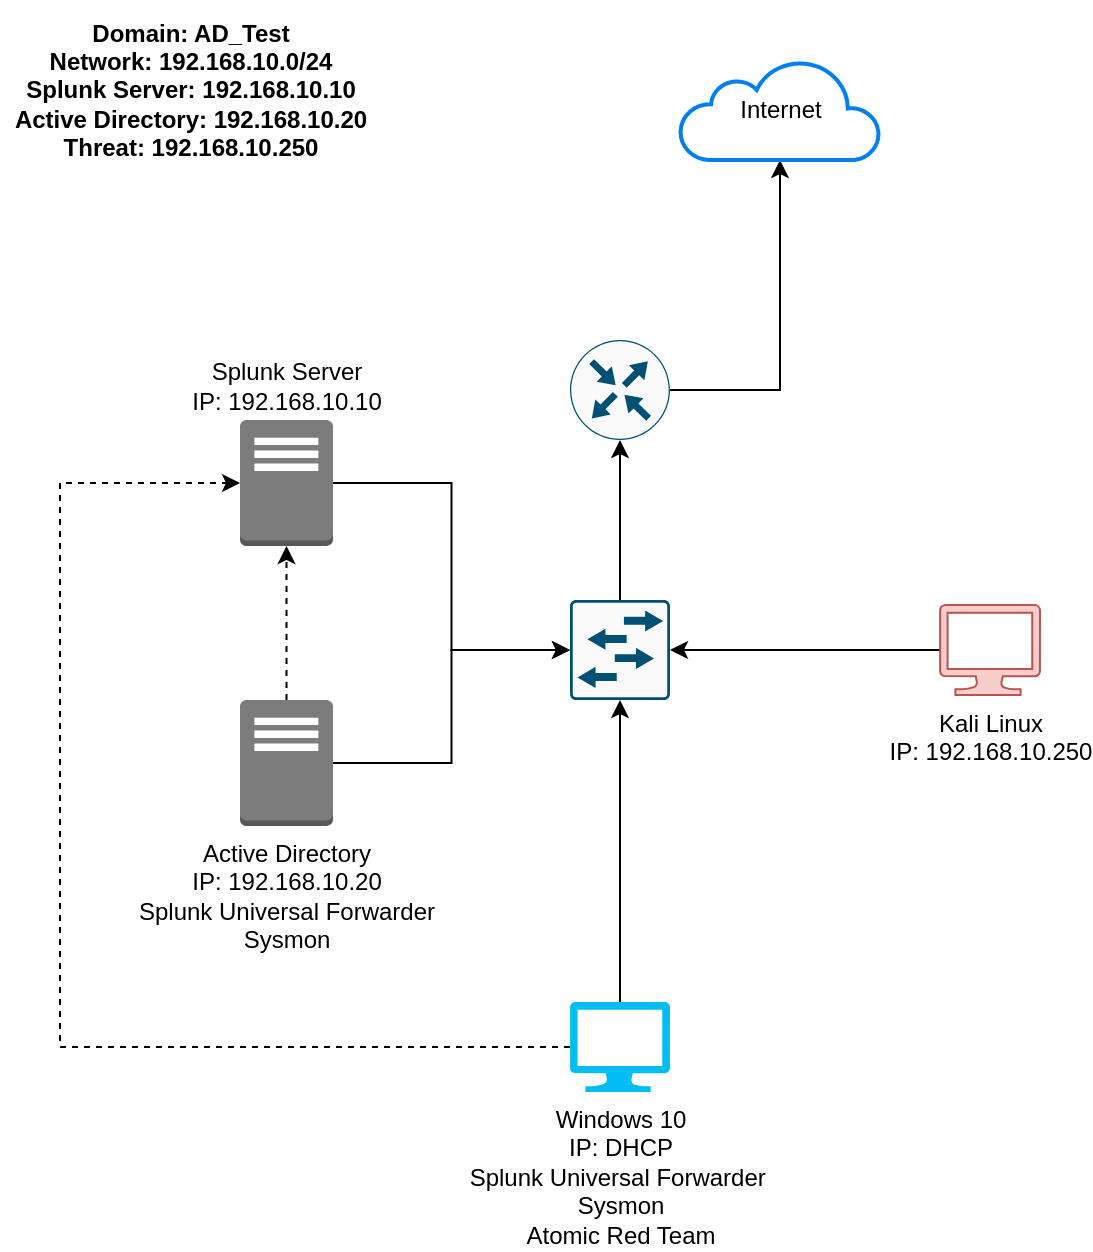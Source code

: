 <mxfile version="24.2.0" type="github">
  <diagram name="Page-1" id="yde_nknyFZTs89ERzuP-">
    <mxGraphModel dx="1194" dy="708" grid="1" gridSize="10" guides="1" tooltips="1" connect="1" arrows="1" fold="1" page="1" pageScale="1" pageWidth="850" pageHeight="1100" math="0" shadow="0">
      <root>
        <mxCell id="0" />
        <mxCell id="1" parent="0" />
        <mxCell id="0aeEW_j48yzcu3fb-fOq-13" value="" style="edgeStyle=orthogonalEdgeStyle;rounded=0;orthogonalLoop=1;jettySize=auto;html=1;entryX=0;entryY=0.5;entryDx=0;entryDy=0;entryPerimeter=0;" edge="1" parent="1" source="0aeEW_j48yzcu3fb-fOq-1" target="0aeEW_j48yzcu3fb-fOq-5">
          <mxGeometry relative="1" as="geometry">
            <mxPoint x="319.75" y="291.5" as="targetPoint" />
          </mxGeometry>
        </mxCell>
        <mxCell id="0aeEW_j48yzcu3fb-fOq-1" value="Splunk Server&lt;div&gt;IP: 192.168.10.10&lt;/div&gt;" style="outlineConnect=0;dashed=0;verticalLabelPosition=top;verticalAlign=bottom;align=center;html=1;shape=mxgraph.aws3.traditional_server;fillColor=#7D7C7C;gradientColor=none;labelPosition=center;" vertex="1" parent="1">
          <mxGeometry x="210" y="260" width="46.5" height="63" as="geometry" />
        </mxCell>
        <mxCell id="0aeEW_j48yzcu3fb-fOq-14" value="" style="edgeStyle=orthogonalEdgeStyle;rounded=0;orthogonalLoop=1;jettySize=auto;html=1;" edge="1" parent="1" source="0aeEW_j48yzcu3fb-fOq-2" target="0aeEW_j48yzcu3fb-fOq-5">
          <mxGeometry relative="1" as="geometry" />
        </mxCell>
        <mxCell id="0aeEW_j48yzcu3fb-fOq-21" value="" style="edgeStyle=orthogonalEdgeStyle;rounded=0;orthogonalLoop=1;jettySize=auto;html=1;dashed=1;" edge="1" parent="1" source="0aeEW_j48yzcu3fb-fOq-2" target="0aeEW_j48yzcu3fb-fOq-1">
          <mxGeometry relative="1" as="geometry" />
        </mxCell>
        <mxCell id="0aeEW_j48yzcu3fb-fOq-2" value="Active Directory&lt;div&gt;IP: 192.168.10.20&lt;/div&gt;&lt;div&gt;Splunk Universal Forwarder&lt;/div&gt;&lt;div&gt;Sysmon&lt;/div&gt;&lt;div&gt;&lt;br&gt;&lt;/div&gt;" style="outlineConnect=0;dashed=0;verticalLabelPosition=bottom;verticalAlign=top;align=center;html=1;shape=mxgraph.aws3.traditional_server;fillColor=#7D7C7C;gradientColor=none;" vertex="1" parent="1">
          <mxGeometry x="210" y="400" width="46.5" height="63" as="geometry" />
        </mxCell>
        <mxCell id="0aeEW_j48yzcu3fb-fOq-9" value="" style="edgeStyle=orthogonalEdgeStyle;rounded=0;orthogonalLoop=1;jettySize=auto;html=1;entryX=0.5;entryY=1;entryDx=0;entryDy=0;entryPerimeter=0;" edge="1" parent="1" source="0aeEW_j48yzcu3fb-fOq-3" target="0aeEW_j48yzcu3fb-fOq-5">
          <mxGeometry relative="1" as="geometry" />
        </mxCell>
        <mxCell id="0aeEW_j48yzcu3fb-fOq-20" value="" style="edgeStyle=orthogonalEdgeStyle;rounded=0;orthogonalLoop=1;jettySize=auto;html=1;entryX=0;entryY=0.5;entryDx=0;entryDy=0;entryPerimeter=0;dashed=1;" edge="1" parent="1" source="0aeEW_j48yzcu3fb-fOq-3" target="0aeEW_j48yzcu3fb-fOq-1">
          <mxGeometry relative="1" as="geometry">
            <mxPoint x="310" y="527.5" as="targetPoint" />
            <Array as="points">
              <mxPoint x="120" y="573" />
              <mxPoint x="120" y="292" />
            </Array>
          </mxGeometry>
        </mxCell>
        <mxCell id="0aeEW_j48yzcu3fb-fOq-3" value="Windows 10&lt;div&gt;IP: DHCP&lt;/div&gt;&lt;div&gt;Splunk Universal Forwarder&amp;nbsp;&lt;/div&gt;&lt;div&gt;Sysmon&lt;/div&gt;&lt;div&gt;Atomic Red Team&lt;/div&gt;" style="verticalLabelPosition=bottom;html=1;verticalAlign=top;align=center;strokeColor=none;fillColor=#00BEF2;shape=mxgraph.azure.computer;pointerEvents=1;" vertex="1" parent="1">
          <mxGeometry x="375" y="551" width="50" height="45" as="geometry" />
        </mxCell>
        <mxCell id="0aeEW_j48yzcu3fb-fOq-11" value="" style="edgeStyle=orthogonalEdgeStyle;rounded=0;orthogonalLoop=1;jettySize=auto;html=1;entryX=1;entryY=0.5;entryDx=0;entryDy=0;entryPerimeter=0;" edge="1" parent="1" source="0aeEW_j48yzcu3fb-fOq-4" target="0aeEW_j48yzcu3fb-fOq-5">
          <mxGeometry relative="1" as="geometry">
            <mxPoint x="480" y="375" as="targetPoint" />
          </mxGeometry>
        </mxCell>
        <mxCell id="0aeEW_j48yzcu3fb-fOq-4" value="Kali Linux&lt;div&gt;IP: 192.168.10.250&lt;/div&gt;" style="verticalLabelPosition=bottom;html=1;verticalAlign=top;align=center;strokeColor=#b85450;fillColor=#f8cecc;shape=mxgraph.azure.computer;pointerEvents=1;" vertex="1" parent="1">
          <mxGeometry x="560" y="352.5" width="50" height="45" as="geometry" />
        </mxCell>
        <mxCell id="0aeEW_j48yzcu3fb-fOq-15" value="" style="edgeStyle=orthogonalEdgeStyle;rounded=0;orthogonalLoop=1;jettySize=auto;html=1;" edge="1" parent="1" source="0aeEW_j48yzcu3fb-fOq-5" target="0aeEW_j48yzcu3fb-fOq-7">
          <mxGeometry relative="1" as="geometry" />
        </mxCell>
        <mxCell id="0aeEW_j48yzcu3fb-fOq-5" value="" style="sketch=0;points=[[0.015,0.015,0],[0.985,0.015,0],[0.985,0.985,0],[0.015,0.985,0],[0.25,0,0],[0.5,0,0],[0.75,0,0],[1,0.25,0],[1,0.5,0],[1,0.75,0],[0.75,1,0],[0.5,1,0],[0.25,1,0],[0,0.75,0],[0,0.5,0],[0,0.25,0]];verticalLabelPosition=bottom;html=1;verticalAlign=top;aspect=fixed;align=center;pointerEvents=1;shape=mxgraph.cisco19.rect;prIcon=l2_switch;fillColor=#FAFAFA;strokeColor=#005073;" vertex="1" parent="1">
          <mxGeometry x="375" y="350" width="50" height="50" as="geometry" />
        </mxCell>
        <mxCell id="0aeEW_j48yzcu3fb-fOq-17" value="" style="edgeStyle=orthogonalEdgeStyle;rounded=0;orthogonalLoop=1;jettySize=auto;html=1;" edge="1" parent="1" source="0aeEW_j48yzcu3fb-fOq-7" target="0aeEW_j48yzcu3fb-fOq-8">
          <mxGeometry relative="1" as="geometry">
            <mxPoint x="400" y="155" as="targetPoint" />
          </mxGeometry>
        </mxCell>
        <mxCell id="0aeEW_j48yzcu3fb-fOq-7" value="" style="sketch=0;points=[[0.5,0,0],[1,0.5,0],[0.5,1,0],[0,0.5,0],[0.145,0.145,0],[0.856,0.145,0],[0.855,0.856,0],[0.145,0.855,0]];verticalLabelPosition=bottom;html=1;verticalAlign=top;aspect=fixed;align=center;pointerEvents=1;shape=mxgraph.cisco19.rect;prIcon=router;fillColor=#FAFAFA;strokeColor=#005073;" vertex="1" parent="1">
          <mxGeometry x="375" y="220" width="50" height="50" as="geometry" />
        </mxCell>
        <mxCell id="0aeEW_j48yzcu3fb-fOq-8" value="Internet" style="html=1;verticalLabelPosition=middle;align=center;labelBackgroundColor=#ffffff;verticalAlign=middle;strokeWidth=2;strokeColor=#0080F0;shadow=0;dashed=0;shape=mxgraph.ios7.icons.cloud;labelPosition=center;" vertex="1" parent="1">
          <mxGeometry x="430" y="80" width="100" height="50" as="geometry" />
        </mxCell>
        <mxCell id="0aeEW_j48yzcu3fb-fOq-18" value="Domain: AD_Test&lt;div&gt;Network: 192.168.10.0/24&lt;/div&gt;&lt;div&gt;Splunk Server: 192.168.10.10&lt;/div&gt;&lt;div&gt;Active Directory: 192.168.10.20&lt;/div&gt;&lt;div&gt;Threat: 192.168.10.250&lt;/div&gt;" style="text;html=1;align=center;verticalAlign=middle;resizable=0;points=[];autosize=1;strokeColor=none;fillColor=none;fontStyle=1" vertex="1" parent="1">
          <mxGeometry x="90" y="50" width="190" height="90" as="geometry" />
        </mxCell>
      </root>
    </mxGraphModel>
  </diagram>
</mxfile>

